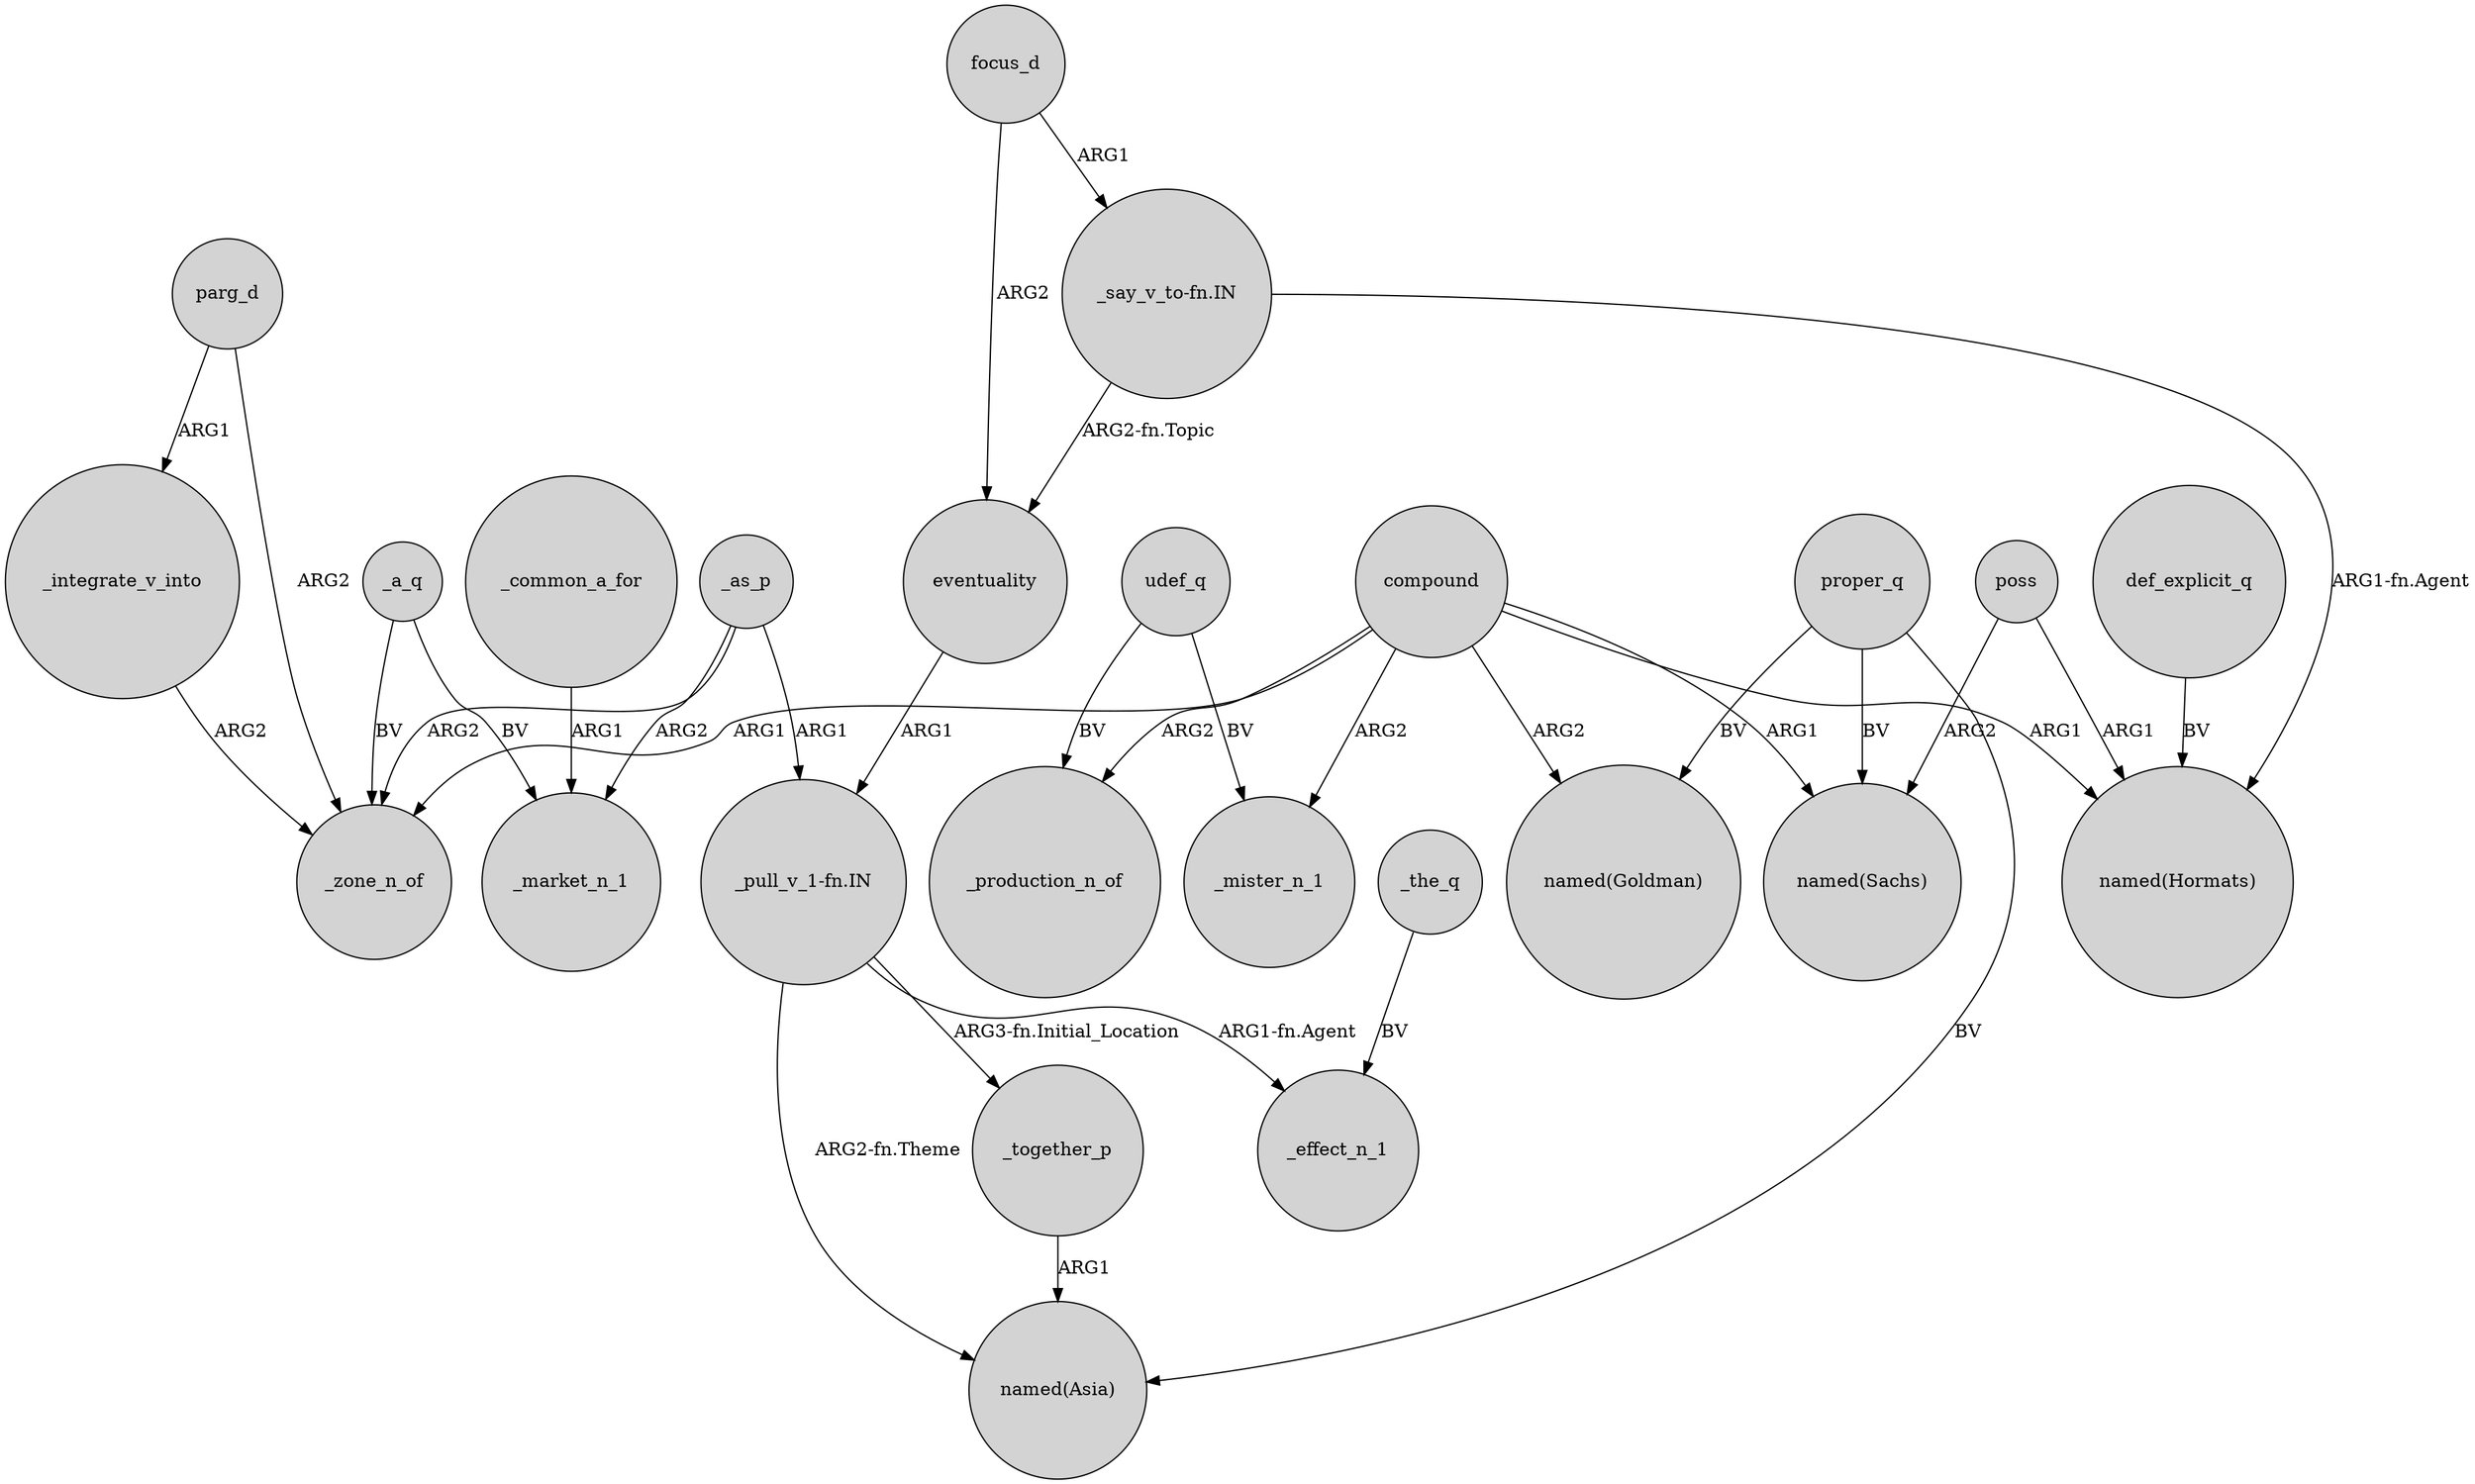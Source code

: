 digraph {
	node [shape=circle style=filled]
	udef_q -> _production_n_of [label=BV]
	"_say_v_to-fn.IN" -> eventuality [label="ARG2-fn.Topic"]
	_integrate_v_into -> _zone_n_of [label=ARG2]
	parg_d -> _zone_n_of [label=ARG2]
	poss -> "named(Sachs)" [label=ARG2]
	compound -> _mister_n_1 [label=ARG2]
	compound -> "named(Sachs)" [label=ARG1]
	udef_q -> _mister_n_1 [label=BV]
	compound -> _production_n_of [label=ARG2]
	poss -> "named(Hormats)" [label=ARG1]
	parg_d -> _integrate_v_into [label=ARG1]
	compound -> _zone_n_of [label=ARG1]
	def_explicit_q -> "named(Hormats)" [label=BV]
	proper_q -> "named(Goldman)" [label=BV]
	_as_p -> _market_n_1 [label=ARG2]
	_as_p -> _zone_n_of [label=ARG2]
	_the_q -> _effect_n_1 [label=BV]
	compound -> "named(Goldman)" [label=ARG2]
	_a_q -> _market_n_1 [label=BV]
	"_pull_v_1-fn.IN" -> _together_p [label="ARG3-fn.Initial_Location"]
	proper_q -> "named(Sachs)" [label=BV]
	"_pull_v_1-fn.IN" -> _effect_n_1 [label="ARG1-fn.Agent"]
	_as_p -> "_pull_v_1-fn.IN" [label=ARG1]
	focus_d -> eventuality [label=ARG2]
	_together_p -> "named(Asia)" [label=ARG1]
	"_pull_v_1-fn.IN" -> "named(Asia)" [label="ARG2-fn.Theme"]
	eventuality -> "_pull_v_1-fn.IN" [label=ARG1]
	_a_q -> _zone_n_of [label=BV]
	_common_a_for -> _market_n_1 [label=ARG1]
	"_say_v_to-fn.IN" -> "named(Hormats)" [label="ARG1-fn.Agent"]
	compound -> "named(Hormats)" [label=ARG1]
	proper_q -> "named(Asia)" [label=BV]
	focus_d -> "_say_v_to-fn.IN" [label=ARG1]
}
